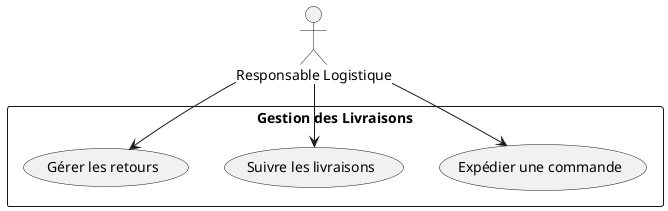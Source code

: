 @startuml
actor "Responsable Logistique" as RL

rectangle "Gestion des Livraisons" {
    RL --> (Expédier une commande)
    RL --> (Suivre les livraisons)
    RL --> (Gérer les retours)
}

@enduml
